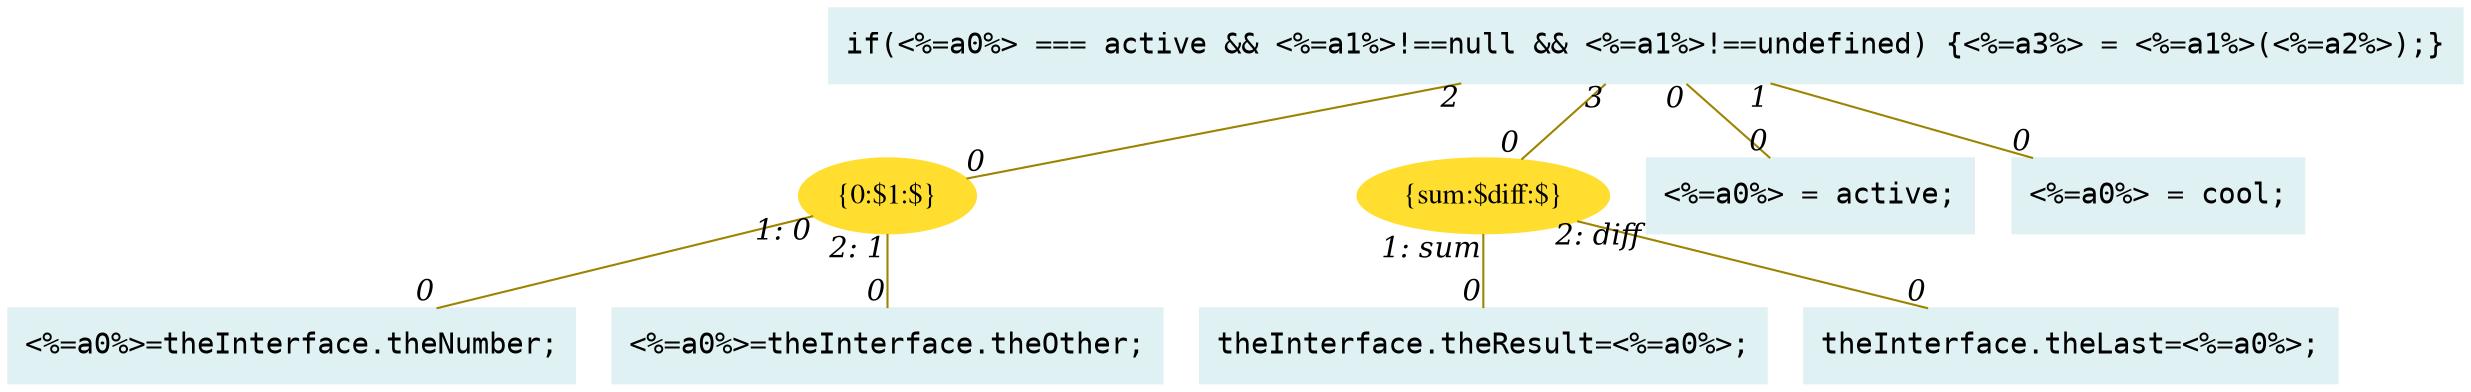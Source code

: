 digraph g{node_1013 [shape="box", style="filled", color="#dff1f2", fontname="Courier", label="<%=a0%>=theInterface.theNumber;
" ]
node_1015 [shape="box", style="filled", color="#dff1f2", fontname="Courier", label="<%=a0%>=theInterface.theOther;
" ]
node_1017 [shape="box", style="filled", color="#dff1f2", fontname="Courier", label="theInterface.theResult=<%=a0%>;
" ]
node_1019 [shape="box", style="filled", color="#dff1f2", fontname="Courier", label="theInterface.theLast=<%=a0%>;
" ]
node_1048 [shape="ellipse", style="filled", color="#ffde2f", fontname="Times", label="{0:$1:$}" ]
node_1052 [shape="ellipse", style="filled", color="#ffde2f", fontname="Times", label="{sum:$diff:$}" ]
node_1069 [shape="box", style="filled", color="#dff1f2", fontname="Courier", label="<%=a0%> = active;
" ]
node_1072 [shape="box", style="filled", color="#dff1f2", fontname="Courier", label="<%=a0%> = cool;
" ]
node_1074 [shape="box", style="filled", color="#dff1f2", fontname="Courier", label="if(<%=a0%> === active && <%=a1%>!==null && <%=a1%>!==undefined) {<%=a3%> = <%=a1%>(<%=a2%>);}
" ]
node_1074 -> node_1069 [dir=none, arrowHead=none, fontname="Times-Italic", arrowsize=1, color="#9d8400", label="",  headlabel="0", taillabel="0" ]
node_1074 -> node_1072 [dir=none, arrowHead=none, fontname="Times-Italic", arrowsize=1, color="#9d8400", label="",  headlabel="0", taillabel="1" ]
node_1074 -> node_1048 [dir=none, arrowHead=none, fontname="Times-Italic", arrowsize=1, color="#9d8400", label="",  headlabel="0", taillabel="2" ]
node_1074 -> node_1052 [dir=none, arrowHead=none, fontname="Times-Italic", arrowsize=1, color="#9d8400", label="",  headlabel="0", taillabel="3" ]
node_1052 -> node_1019 [dir=none, arrowHead=none, fontname="Times-Italic", arrowsize=1, color="#9d8400", label="",  headlabel="0", taillabel="2: diff" ]
node_1048 -> node_1013 [dir=none, arrowHead=none, fontname="Times-Italic", arrowsize=1, color="#9d8400", label="",  headlabel="0", taillabel="1: 0" ]
node_1048 -> node_1015 [dir=none, arrowHead=none, fontname="Times-Italic", arrowsize=1, color="#9d8400", label="",  headlabel="0", taillabel="2: 1" ]
node_1052 -> node_1017 [dir=none, arrowHead=none, fontname="Times-Italic", arrowsize=1, color="#9d8400", label="",  headlabel="0", taillabel="1: sum" ]
}